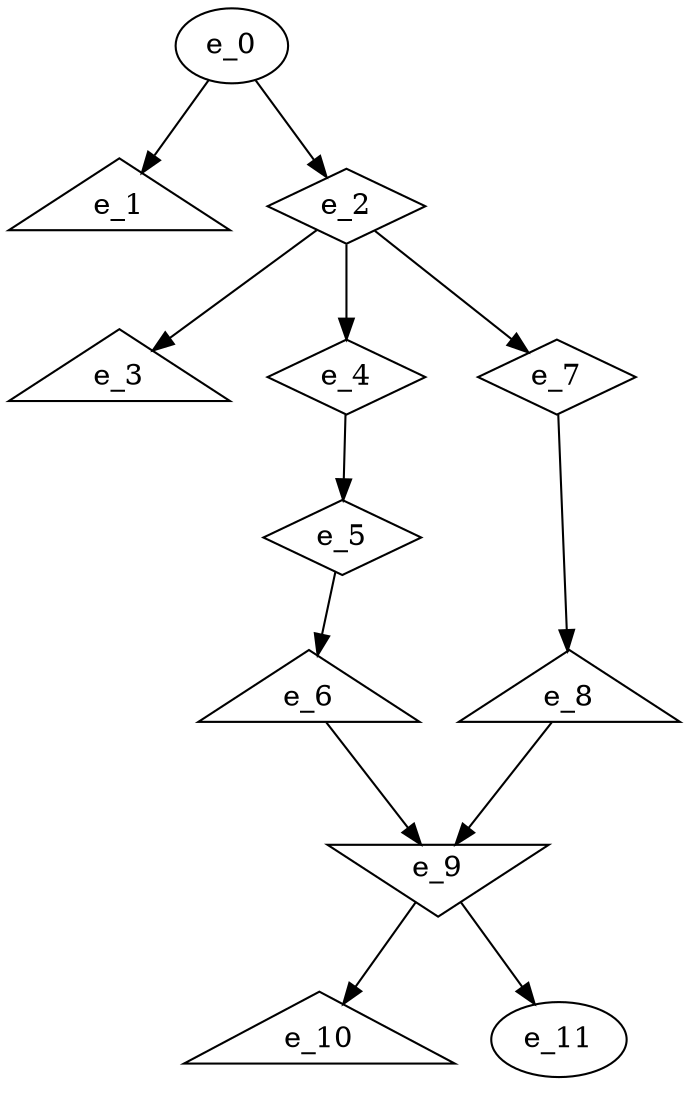 digraph control_path {
  e_0: entry_node : n ;
  e_1 [shape = triangle];
  e_2 [shape = diamond];
  e_3 [shape = triangle];
  e_4 [shape = diamond];
  e_5 [shape = diamond];
  e_6 [shape = triangle];
  e_7 [shape = diamond];
  e_8 [shape = triangle];
  e_9 [shape = invtriangle];
  e_10 [shape = triangle];
  e_11: exit_node : s ;
  e_0 -> e_1;
  e_0 -> e_2;
  e_2 -> e_3;
  e_2 -> e_4;
  e_4 -> e_5;
  e_5 -> e_6;
  e_2 -> e_7;
  e_7 -> e_8;
  e_6 -> e_9;
  e_8 -> e_9;
  e_9 -> e_10;
  e_9 -> e_11;
}
